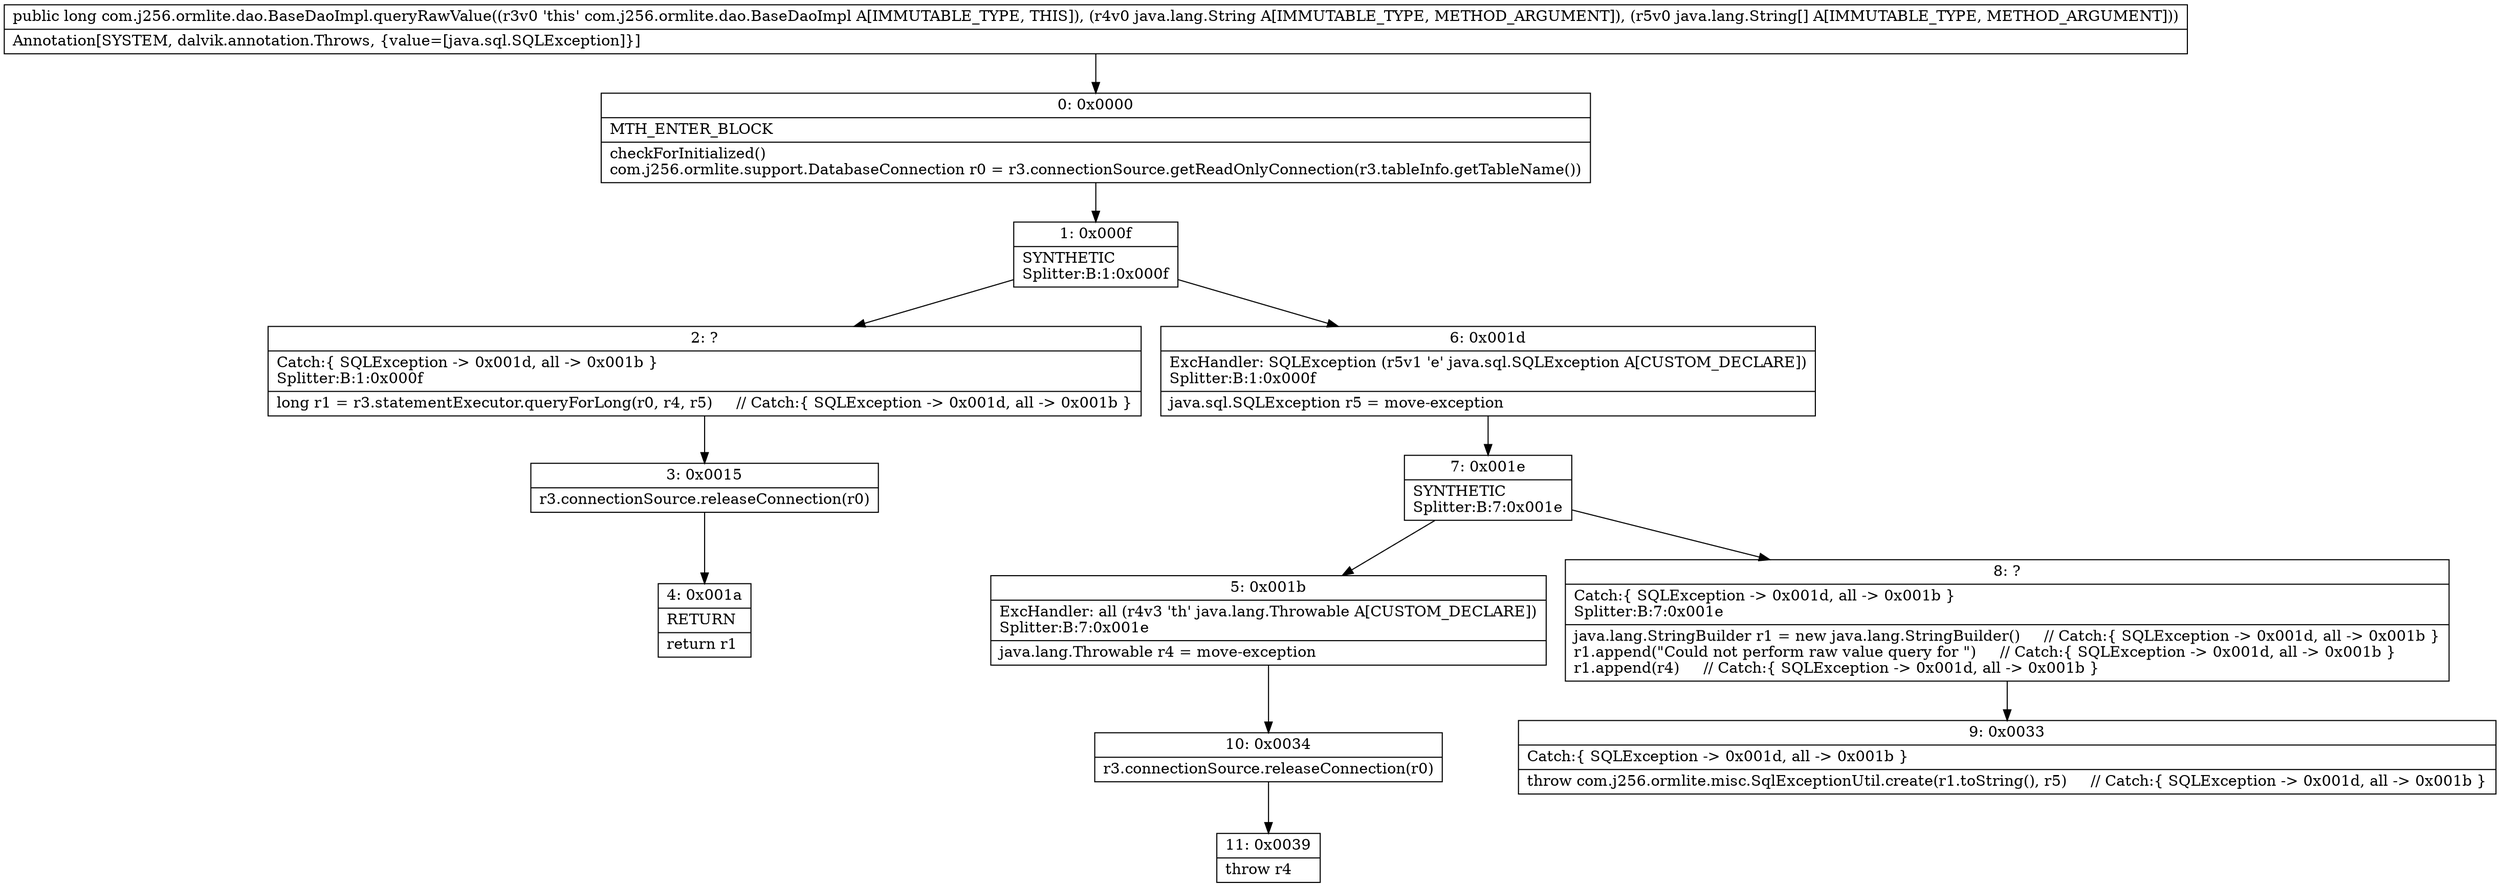 digraph "CFG forcom.j256.ormlite.dao.BaseDaoImpl.queryRawValue(Ljava\/lang\/String;[Ljava\/lang\/String;)J" {
Node_0 [shape=record,label="{0\:\ 0x0000|MTH_ENTER_BLOCK\l|checkForInitialized()\lcom.j256.ormlite.support.DatabaseConnection r0 = r3.connectionSource.getReadOnlyConnection(r3.tableInfo.getTableName())\l}"];
Node_1 [shape=record,label="{1\:\ 0x000f|SYNTHETIC\lSplitter:B:1:0x000f\l}"];
Node_2 [shape=record,label="{2\:\ ?|Catch:\{ SQLException \-\> 0x001d, all \-\> 0x001b \}\lSplitter:B:1:0x000f\l|long r1 = r3.statementExecutor.queryForLong(r0, r4, r5)     \/\/ Catch:\{ SQLException \-\> 0x001d, all \-\> 0x001b \}\l}"];
Node_3 [shape=record,label="{3\:\ 0x0015|r3.connectionSource.releaseConnection(r0)\l}"];
Node_4 [shape=record,label="{4\:\ 0x001a|RETURN\l|return r1\l}"];
Node_5 [shape=record,label="{5\:\ 0x001b|ExcHandler: all (r4v3 'th' java.lang.Throwable A[CUSTOM_DECLARE])\lSplitter:B:7:0x001e\l|java.lang.Throwable r4 = move\-exception\l}"];
Node_6 [shape=record,label="{6\:\ 0x001d|ExcHandler: SQLException (r5v1 'e' java.sql.SQLException A[CUSTOM_DECLARE])\lSplitter:B:1:0x000f\l|java.sql.SQLException r5 = move\-exception\l}"];
Node_7 [shape=record,label="{7\:\ 0x001e|SYNTHETIC\lSplitter:B:7:0x001e\l}"];
Node_8 [shape=record,label="{8\:\ ?|Catch:\{ SQLException \-\> 0x001d, all \-\> 0x001b \}\lSplitter:B:7:0x001e\l|java.lang.StringBuilder r1 = new java.lang.StringBuilder()     \/\/ Catch:\{ SQLException \-\> 0x001d, all \-\> 0x001b \}\lr1.append(\"Could not perform raw value query for \")     \/\/ Catch:\{ SQLException \-\> 0x001d, all \-\> 0x001b \}\lr1.append(r4)     \/\/ Catch:\{ SQLException \-\> 0x001d, all \-\> 0x001b \}\l}"];
Node_9 [shape=record,label="{9\:\ 0x0033|Catch:\{ SQLException \-\> 0x001d, all \-\> 0x001b \}\l|throw com.j256.ormlite.misc.SqlExceptionUtil.create(r1.toString(), r5)     \/\/ Catch:\{ SQLException \-\> 0x001d, all \-\> 0x001b \}\l}"];
Node_10 [shape=record,label="{10\:\ 0x0034|r3.connectionSource.releaseConnection(r0)\l}"];
Node_11 [shape=record,label="{11\:\ 0x0039|throw r4\l}"];
MethodNode[shape=record,label="{public long com.j256.ormlite.dao.BaseDaoImpl.queryRawValue((r3v0 'this' com.j256.ormlite.dao.BaseDaoImpl A[IMMUTABLE_TYPE, THIS]), (r4v0 java.lang.String A[IMMUTABLE_TYPE, METHOD_ARGUMENT]), (r5v0 java.lang.String[] A[IMMUTABLE_TYPE, METHOD_ARGUMENT]))  | Annotation[SYSTEM, dalvik.annotation.Throws, \{value=[java.sql.SQLException]\}]\l}"];
MethodNode -> Node_0;
Node_0 -> Node_1;
Node_1 -> Node_2;
Node_1 -> Node_6;
Node_2 -> Node_3;
Node_3 -> Node_4;
Node_5 -> Node_10;
Node_6 -> Node_7;
Node_7 -> Node_8;
Node_7 -> Node_5;
Node_8 -> Node_9;
Node_10 -> Node_11;
}

